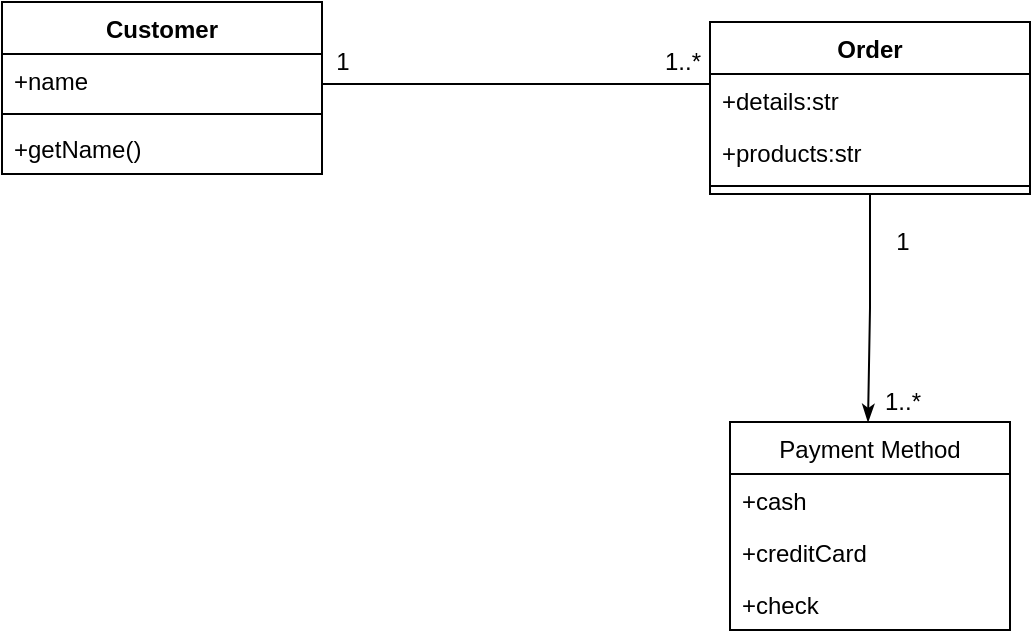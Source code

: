 <mxfile version="20.2.0" type="github">
  <diagram id="C5RBs43oDa-KdzZeNtuy" name="Page-1">
    <mxGraphModel dx="1779" dy="610" grid="1" gridSize="10" guides="1" tooltips="1" connect="1" arrows="1" fold="1" page="1" pageScale="1" pageWidth="827" pageHeight="1169" math="0" shadow="0">
      <root>
        <mxCell id="WIyWlLk6GJQsqaUBKTNV-0" />
        <mxCell id="WIyWlLk6GJQsqaUBKTNV-1" parent="WIyWlLk6GJQsqaUBKTNV-0" />
        <mxCell id="Pnt0fJrHvCSPlFcdIwAG-0" value="Customer" style="swimlane;fontStyle=1;align=center;verticalAlign=top;childLayout=stackLayout;horizontal=1;startSize=26;horizontalStack=0;resizeParent=1;resizeParentMax=0;resizeLast=0;collapsible=1;marginBottom=0;" vertex="1" parent="WIyWlLk6GJQsqaUBKTNV-1">
          <mxGeometry x="-100" y="170" width="160" height="86" as="geometry" />
        </mxCell>
        <mxCell id="Pnt0fJrHvCSPlFcdIwAG-1" value="+name" style="text;strokeColor=none;fillColor=none;align=left;verticalAlign=top;spacingLeft=4;spacingRight=4;overflow=hidden;rotatable=0;points=[[0,0.5],[1,0.5]];portConstraint=eastwest;" vertex="1" parent="Pnt0fJrHvCSPlFcdIwAG-0">
          <mxGeometry y="26" width="160" height="26" as="geometry" />
        </mxCell>
        <mxCell id="Pnt0fJrHvCSPlFcdIwAG-2" value="" style="line;strokeWidth=1;fillColor=none;align=left;verticalAlign=middle;spacingTop=-1;spacingLeft=3;spacingRight=3;rotatable=0;labelPosition=right;points=[];portConstraint=eastwest;" vertex="1" parent="Pnt0fJrHvCSPlFcdIwAG-0">
          <mxGeometry y="52" width="160" height="8" as="geometry" />
        </mxCell>
        <mxCell id="Pnt0fJrHvCSPlFcdIwAG-3" value="+getName()" style="text;strokeColor=none;fillColor=none;align=left;verticalAlign=top;spacingLeft=4;spacingRight=4;overflow=hidden;rotatable=0;points=[[0,0.5],[1,0.5]];portConstraint=eastwest;" vertex="1" parent="Pnt0fJrHvCSPlFcdIwAG-0">
          <mxGeometry y="60" width="160" height="26" as="geometry" />
        </mxCell>
        <mxCell id="Pnt0fJrHvCSPlFcdIwAG-9" style="edgeStyle=orthogonalEdgeStyle;rounded=0;orthogonalLoop=1;jettySize=auto;html=1;entryX=1;entryY=0.5;entryDx=0;entryDy=0;endArrow=none;endFill=0;" edge="1" parent="WIyWlLk6GJQsqaUBKTNV-1" source="Pnt0fJrHvCSPlFcdIwAG-4" target="Pnt0fJrHvCSPlFcdIwAG-1">
          <mxGeometry relative="1" as="geometry">
            <Array as="points">
              <mxPoint x="60" y="211" />
            </Array>
          </mxGeometry>
        </mxCell>
        <mxCell id="Pnt0fJrHvCSPlFcdIwAG-17" style="edgeStyle=orthogonalEdgeStyle;rounded=0;orthogonalLoop=1;jettySize=auto;html=1;entryX=0.5;entryY=0;entryDx=0;entryDy=0;endArrow=classicThin;endFill=1;" edge="1" parent="WIyWlLk6GJQsqaUBKTNV-1" source="Pnt0fJrHvCSPlFcdIwAG-4">
          <mxGeometry relative="1" as="geometry">
            <mxPoint x="333" y="380" as="targetPoint" />
          </mxGeometry>
        </mxCell>
        <mxCell id="Pnt0fJrHvCSPlFcdIwAG-4" value="Order" style="swimlane;fontStyle=1;align=center;verticalAlign=top;childLayout=stackLayout;horizontal=1;startSize=26;horizontalStack=0;resizeParent=1;resizeParentMax=0;resizeLast=0;collapsible=1;marginBottom=0;" vertex="1" parent="WIyWlLk6GJQsqaUBKTNV-1">
          <mxGeometry x="254" y="180" width="160" height="86" as="geometry" />
        </mxCell>
        <mxCell id="Pnt0fJrHvCSPlFcdIwAG-5" value="+details:str" style="text;strokeColor=none;fillColor=none;align=left;verticalAlign=top;spacingLeft=4;spacingRight=4;overflow=hidden;rotatable=0;points=[[0,0.5],[1,0.5]];portConstraint=eastwest;" vertex="1" parent="Pnt0fJrHvCSPlFcdIwAG-4">
          <mxGeometry y="26" width="160" height="26" as="geometry" />
        </mxCell>
        <mxCell id="Pnt0fJrHvCSPlFcdIwAG-12" value="+products:str" style="text;strokeColor=none;fillColor=none;align=left;verticalAlign=top;spacingLeft=4;spacingRight=4;overflow=hidden;rotatable=0;points=[[0,0.5],[1,0.5]];portConstraint=eastwest;" vertex="1" parent="Pnt0fJrHvCSPlFcdIwAG-4">
          <mxGeometry y="52" width="160" height="26" as="geometry" />
        </mxCell>
        <mxCell id="Pnt0fJrHvCSPlFcdIwAG-6" value="" style="line;strokeWidth=1;fillColor=none;align=left;verticalAlign=middle;spacingTop=-1;spacingLeft=3;spacingRight=3;rotatable=0;labelPosition=right;points=[];portConstraint=eastwest;" vertex="1" parent="Pnt0fJrHvCSPlFcdIwAG-4">
          <mxGeometry y="78" width="160" height="8" as="geometry" />
        </mxCell>
        <mxCell id="Pnt0fJrHvCSPlFcdIwAG-10" value="1" style="text;html=1;align=center;verticalAlign=middle;resizable=0;points=[];autosize=1;strokeColor=none;fillColor=none;" vertex="1" parent="WIyWlLk6GJQsqaUBKTNV-1">
          <mxGeometry x="55" y="185" width="30" height="30" as="geometry" />
        </mxCell>
        <mxCell id="Pnt0fJrHvCSPlFcdIwAG-11" value="1..*" style="text;html=1;align=center;verticalAlign=middle;resizable=0;points=[];autosize=1;strokeColor=none;fillColor=none;" vertex="1" parent="WIyWlLk6GJQsqaUBKTNV-1">
          <mxGeometry x="220" y="185" width="40" height="30" as="geometry" />
        </mxCell>
        <mxCell id="Pnt0fJrHvCSPlFcdIwAG-18" value="1..*" style="text;html=1;align=center;verticalAlign=middle;resizable=0;points=[];autosize=1;strokeColor=none;fillColor=none;" vertex="1" parent="WIyWlLk6GJQsqaUBKTNV-1">
          <mxGeometry x="330" y="355" width="40" height="30" as="geometry" />
        </mxCell>
        <mxCell id="Pnt0fJrHvCSPlFcdIwAG-19" value="1" style="text;html=1;align=center;verticalAlign=middle;resizable=0;points=[];autosize=1;strokeColor=none;fillColor=none;" vertex="1" parent="WIyWlLk6GJQsqaUBKTNV-1">
          <mxGeometry x="335" y="275" width="30" height="30" as="geometry" />
        </mxCell>
        <mxCell id="Pnt0fJrHvCSPlFcdIwAG-20" value="Payment Method" style="swimlane;fontStyle=0;childLayout=stackLayout;horizontal=1;startSize=26;fillColor=none;horizontalStack=0;resizeParent=1;resizeParentMax=0;resizeLast=0;collapsible=1;marginBottom=0;" vertex="1" parent="WIyWlLk6GJQsqaUBKTNV-1">
          <mxGeometry x="264" y="380" width="140" height="104" as="geometry" />
        </mxCell>
        <mxCell id="Pnt0fJrHvCSPlFcdIwAG-21" value="+cash" style="text;strokeColor=none;fillColor=none;align=left;verticalAlign=top;spacingLeft=4;spacingRight=4;overflow=hidden;rotatable=0;points=[[0,0.5],[1,0.5]];portConstraint=eastwest;" vertex="1" parent="Pnt0fJrHvCSPlFcdIwAG-20">
          <mxGeometry y="26" width="140" height="26" as="geometry" />
        </mxCell>
        <mxCell id="Pnt0fJrHvCSPlFcdIwAG-22" value="+creditCard" style="text;strokeColor=none;fillColor=none;align=left;verticalAlign=top;spacingLeft=4;spacingRight=4;overflow=hidden;rotatable=0;points=[[0,0.5],[1,0.5]];portConstraint=eastwest;" vertex="1" parent="Pnt0fJrHvCSPlFcdIwAG-20">
          <mxGeometry y="52" width="140" height="26" as="geometry" />
        </mxCell>
        <mxCell id="Pnt0fJrHvCSPlFcdIwAG-23" value="+check" style="text;strokeColor=none;fillColor=none;align=left;verticalAlign=top;spacingLeft=4;spacingRight=4;overflow=hidden;rotatable=0;points=[[0,0.5],[1,0.5]];portConstraint=eastwest;" vertex="1" parent="Pnt0fJrHvCSPlFcdIwAG-20">
          <mxGeometry y="78" width="140" height="26" as="geometry" />
        </mxCell>
      </root>
    </mxGraphModel>
  </diagram>
</mxfile>
